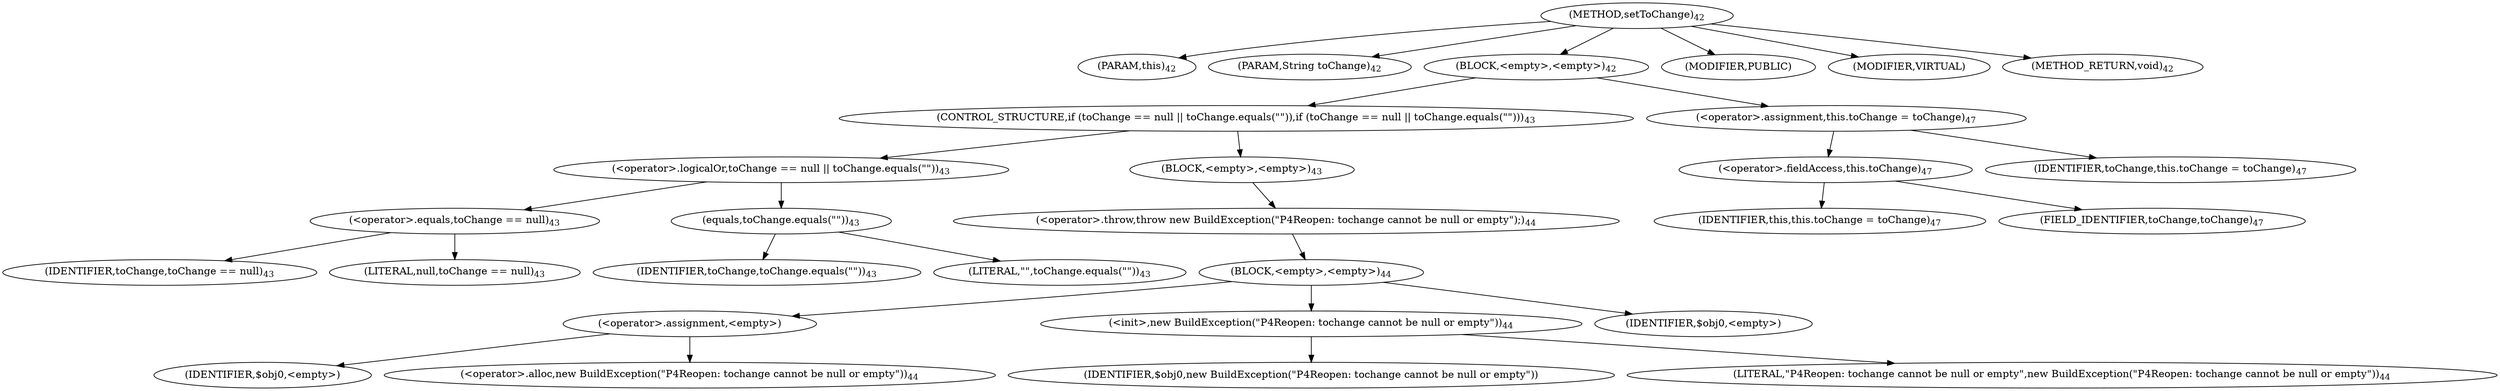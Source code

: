 digraph "setToChange" {  
"15" [label = <(METHOD,setToChange)<SUB>42</SUB>> ]
"4" [label = <(PARAM,this)<SUB>42</SUB>> ]
"16" [label = <(PARAM,String toChange)<SUB>42</SUB>> ]
"17" [label = <(BLOCK,&lt;empty&gt;,&lt;empty&gt;)<SUB>42</SUB>> ]
"18" [label = <(CONTROL_STRUCTURE,if (toChange == null || toChange.equals(&quot;&quot;)),if (toChange == null || toChange.equals(&quot;&quot;)))<SUB>43</SUB>> ]
"19" [label = <(&lt;operator&gt;.logicalOr,toChange == null || toChange.equals(&quot;&quot;))<SUB>43</SUB>> ]
"20" [label = <(&lt;operator&gt;.equals,toChange == null)<SUB>43</SUB>> ]
"21" [label = <(IDENTIFIER,toChange,toChange == null)<SUB>43</SUB>> ]
"22" [label = <(LITERAL,null,toChange == null)<SUB>43</SUB>> ]
"23" [label = <(equals,toChange.equals(&quot;&quot;))<SUB>43</SUB>> ]
"24" [label = <(IDENTIFIER,toChange,toChange.equals(&quot;&quot;))<SUB>43</SUB>> ]
"25" [label = <(LITERAL,&quot;&quot;,toChange.equals(&quot;&quot;))<SUB>43</SUB>> ]
"26" [label = <(BLOCK,&lt;empty&gt;,&lt;empty&gt;)<SUB>43</SUB>> ]
"27" [label = <(&lt;operator&gt;.throw,throw new BuildException(&quot;P4Reopen: tochange cannot be null or empty&quot;);)<SUB>44</SUB>> ]
"28" [label = <(BLOCK,&lt;empty&gt;,&lt;empty&gt;)<SUB>44</SUB>> ]
"29" [label = <(&lt;operator&gt;.assignment,&lt;empty&gt;)> ]
"30" [label = <(IDENTIFIER,$obj0,&lt;empty&gt;)> ]
"31" [label = <(&lt;operator&gt;.alloc,new BuildException(&quot;P4Reopen: tochange cannot be null or empty&quot;))<SUB>44</SUB>> ]
"32" [label = <(&lt;init&gt;,new BuildException(&quot;P4Reopen: tochange cannot be null or empty&quot;))<SUB>44</SUB>> ]
"33" [label = <(IDENTIFIER,$obj0,new BuildException(&quot;P4Reopen: tochange cannot be null or empty&quot;))> ]
"34" [label = <(LITERAL,&quot;P4Reopen: tochange cannot be null or empty&quot;,new BuildException(&quot;P4Reopen: tochange cannot be null or empty&quot;))<SUB>44</SUB>> ]
"35" [label = <(IDENTIFIER,$obj0,&lt;empty&gt;)> ]
"36" [label = <(&lt;operator&gt;.assignment,this.toChange = toChange)<SUB>47</SUB>> ]
"37" [label = <(&lt;operator&gt;.fieldAccess,this.toChange)<SUB>47</SUB>> ]
"3" [label = <(IDENTIFIER,this,this.toChange = toChange)<SUB>47</SUB>> ]
"38" [label = <(FIELD_IDENTIFIER,toChange,toChange)<SUB>47</SUB>> ]
"39" [label = <(IDENTIFIER,toChange,this.toChange = toChange)<SUB>47</SUB>> ]
"40" [label = <(MODIFIER,PUBLIC)> ]
"41" [label = <(MODIFIER,VIRTUAL)> ]
"42" [label = <(METHOD_RETURN,void)<SUB>42</SUB>> ]
  "15" -> "4" 
  "15" -> "16" 
  "15" -> "17" 
  "15" -> "40" 
  "15" -> "41" 
  "15" -> "42" 
  "17" -> "18" 
  "17" -> "36" 
  "18" -> "19" 
  "18" -> "26" 
  "19" -> "20" 
  "19" -> "23" 
  "20" -> "21" 
  "20" -> "22" 
  "23" -> "24" 
  "23" -> "25" 
  "26" -> "27" 
  "27" -> "28" 
  "28" -> "29" 
  "28" -> "32" 
  "28" -> "35" 
  "29" -> "30" 
  "29" -> "31" 
  "32" -> "33" 
  "32" -> "34" 
  "36" -> "37" 
  "36" -> "39" 
  "37" -> "3" 
  "37" -> "38" 
}
